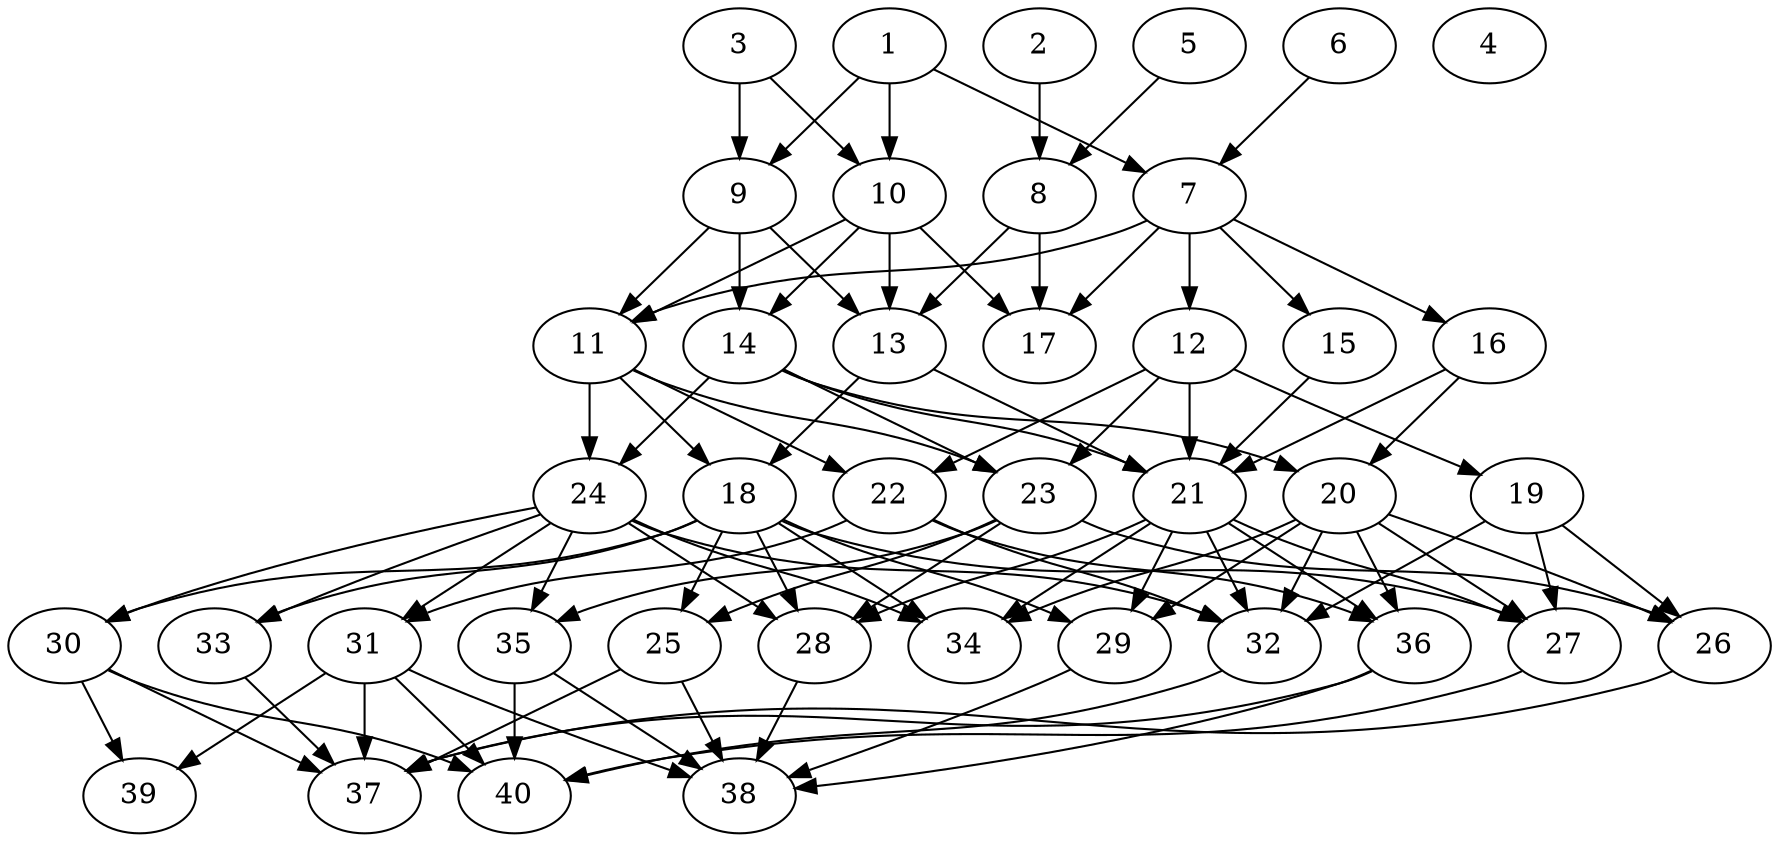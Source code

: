 // DAG automatically generated by daggen at Tue Aug  6 16:28:35 2019
// ./daggen --dot -n 40 --ccr 0.4 --fat 0.6 --regular 0.5 --density 0.7 --mindata 5242880 --maxdata 52428800 
digraph G {
  1 [size="121034240", alpha="0.02", expect_size="48413696"] 
  1 -> 7 [size ="48413696"]
  1 -> 9 [size ="48413696"]
  1 -> 10 [size ="48413696"]
  2 [size="87400960", alpha="0.11", expect_size="34960384"] 
  2 -> 8 [size ="34960384"]
  3 [size="109168640", alpha="0.02", expect_size="43667456"] 
  3 -> 9 [size ="43667456"]
  3 -> 10 [size ="43667456"]
  4 [size="27269120", alpha="0.04", expect_size="10907648"] 
  5 [size="60823040", alpha="0.10", expect_size="24329216"] 
  5 -> 8 [size ="24329216"]
  6 [size="81600000", alpha="0.09", expect_size="32640000"] 
  6 -> 7 [size ="32640000"]
  7 [size="47160320", alpha="0.09", expect_size="18864128"] 
  7 -> 11 [size ="18864128"]
  7 -> 12 [size ="18864128"]
  7 -> 15 [size ="18864128"]
  7 -> 16 [size ="18864128"]
  7 -> 17 [size ="18864128"]
  8 [size="122903040", alpha="0.09", expect_size="49161216"] 
  8 -> 13 [size ="49161216"]
  8 -> 17 [size ="49161216"]
  9 [size="105054720", alpha="0.10", expect_size="42021888"] 
  9 -> 11 [size ="42021888"]
  9 -> 13 [size ="42021888"]
  9 -> 14 [size ="42021888"]
  10 [size="31856640", alpha="0.08", expect_size="12742656"] 
  10 -> 11 [size ="12742656"]
  10 -> 13 [size ="12742656"]
  10 -> 14 [size ="12742656"]
  10 -> 17 [size ="12742656"]
  11 [size="24844800", alpha="0.13", expect_size="9937920"] 
  11 -> 18 [size ="9937920"]
  11 -> 22 [size ="9937920"]
  11 -> 23 [size ="9937920"]
  11 -> 24 [size ="9937920"]
  12 [size="37130240", alpha="0.09", expect_size="14852096"] 
  12 -> 19 [size ="14852096"]
  12 -> 21 [size ="14852096"]
  12 -> 22 [size ="14852096"]
  12 -> 23 [size ="14852096"]
  13 [size="101027840", alpha="0.06", expect_size="40411136"] 
  13 -> 18 [size ="40411136"]
  13 -> 21 [size ="40411136"]
  14 [size="111546880", alpha="0.01", expect_size="44618752"] 
  14 -> 20 [size ="44618752"]
  14 -> 21 [size ="44618752"]
  14 -> 23 [size ="44618752"]
  14 -> 24 [size ="44618752"]
  15 [size="18521600", alpha="0.17", expect_size="7408640"] 
  15 -> 21 [size ="7408640"]
  16 [size="77575680", alpha="0.09", expect_size="31030272"] 
  16 -> 20 [size ="31030272"]
  16 -> 21 [size ="31030272"]
  17 [size="14489600", alpha="0.00", expect_size="5795840"] 
  18 [size="65881600", alpha="0.14", expect_size="26352640"] 
  18 -> 25 [size ="26352640"]
  18 -> 27 [size ="26352640"]
  18 -> 28 [size ="26352640"]
  18 -> 29 [size ="26352640"]
  18 -> 30 [size ="26352640"]
  18 -> 33 [size ="26352640"]
  18 -> 34 [size ="26352640"]
  19 [size="121779200", alpha="0.12", expect_size="48711680"] 
  19 -> 26 [size ="48711680"]
  19 -> 27 [size ="48711680"]
  19 -> 32 [size ="48711680"]
  20 [size="62220800", alpha="0.16", expect_size="24888320"] 
  20 -> 26 [size ="24888320"]
  20 -> 27 [size ="24888320"]
  20 -> 29 [size ="24888320"]
  20 -> 32 [size ="24888320"]
  20 -> 34 [size ="24888320"]
  20 -> 36 [size ="24888320"]
  21 [size="110410240", alpha="0.19", expect_size="44164096"] 
  21 -> 27 [size ="44164096"]
  21 -> 28 [size ="44164096"]
  21 -> 29 [size ="44164096"]
  21 -> 32 [size ="44164096"]
  21 -> 34 [size ="44164096"]
  21 -> 36 [size ="44164096"]
  22 [size="66214400", alpha="0.14", expect_size="26485760"] 
  22 -> 31 [size ="26485760"]
  22 -> 32 [size ="26485760"]
  22 -> 36 [size ="26485760"]
  23 [size="117895680", alpha="0.05", expect_size="47158272"] 
  23 -> 25 [size ="47158272"]
  23 -> 26 [size ="47158272"]
  23 -> 28 [size ="47158272"]
  23 -> 35 [size ="47158272"]
  24 [size="33817600", alpha="0.19", expect_size="13527040"] 
  24 -> 28 [size ="13527040"]
  24 -> 30 [size ="13527040"]
  24 -> 31 [size ="13527040"]
  24 -> 32 [size ="13527040"]
  24 -> 33 [size ="13527040"]
  24 -> 34 [size ="13527040"]
  24 -> 35 [size ="13527040"]
  25 [size="38392320", alpha="0.01", expect_size="15356928"] 
  25 -> 37 [size ="15356928"]
  25 -> 38 [size ="15356928"]
  26 [size="20321280", alpha="0.15", expect_size="8128512"] 
  26 -> 37 [size ="8128512"]
  27 [size="70814720", alpha="0.14", expect_size="28325888"] 
  27 -> 40 [size ="28325888"]
  28 [size="73474560", alpha="0.12", expect_size="29389824"] 
  28 -> 38 [size ="29389824"]
  29 [size="37949440", alpha="0.05", expect_size="15179776"] 
  29 -> 38 [size ="15179776"]
  30 [size="110259200", alpha="0.02", expect_size="44103680"] 
  30 -> 37 [size ="44103680"]
  30 -> 39 [size ="44103680"]
  30 -> 40 [size ="44103680"]
  31 [size="89390080", alpha="0.00", expect_size="35756032"] 
  31 -> 37 [size ="35756032"]
  31 -> 38 [size ="35756032"]
  31 -> 39 [size ="35756032"]
  31 -> 40 [size ="35756032"]
  32 [size="83269120", alpha="0.03", expect_size="33307648"] 
  32 -> 40 [size ="33307648"]
  33 [size="48232960", alpha="0.01", expect_size="19293184"] 
  33 -> 37 [size ="19293184"]
  34 [size="80335360", alpha="0.15", expect_size="32134144"] 
  35 [size="75783680", alpha="0.10", expect_size="30313472"] 
  35 -> 38 [size ="30313472"]
  35 -> 40 [size ="30313472"]
  36 [size="82288640", alpha="0.16", expect_size="32915456"] 
  36 -> 37 [size ="32915456"]
  36 -> 38 [size ="32915456"]
  37 [size="50380800", alpha="0.03", expect_size="20152320"] 
  38 [size="14113280", alpha="0.18", expect_size="5645312"] 
  39 [size="83281920", alpha="0.12", expect_size="33312768"] 
  40 [size="113907200", alpha="0.14", expect_size="45562880"] 
}
